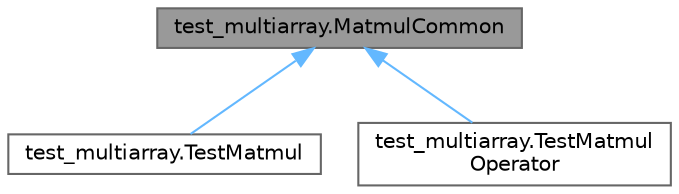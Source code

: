 digraph "test_multiarray.MatmulCommon"
{
 // LATEX_PDF_SIZE
  bgcolor="transparent";
  edge [fontname=Helvetica,fontsize=10,labelfontname=Helvetica,labelfontsize=10];
  node [fontname=Helvetica,fontsize=10,shape=box,height=0.2,width=0.4];
  Node1 [id="Node000001",label="test_multiarray.MatmulCommon",height=0.2,width=0.4,color="gray40", fillcolor="grey60", style="filled", fontcolor="black",tooltip=" "];
  Node1 -> Node2 [id="edge3_Node000001_Node000002",dir="back",color="steelblue1",style="solid",tooltip=" "];
  Node2 [id="Node000002",label="test_multiarray.TestMatmul",height=0.2,width=0.4,color="gray40", fillcolor="white", style="filled",URL="$classtest__multiarray_1_1TestMatmul.html",tooltip=" "];
  Node1 -> Node3 [id="edge4_Node000001_Node000003",dir="back",color="steelblue1",style="solid",tooltip=" "];
  Node3 [id="Node000003",label="test_multiarray.TestMatmul\lOperator",height=0.2,width=0.4,color="gray40", fillcolor="white", style="filled",URL="$classtest__multiarray_1_1TestMatmulOperator.html",tooltip=" "];
}
